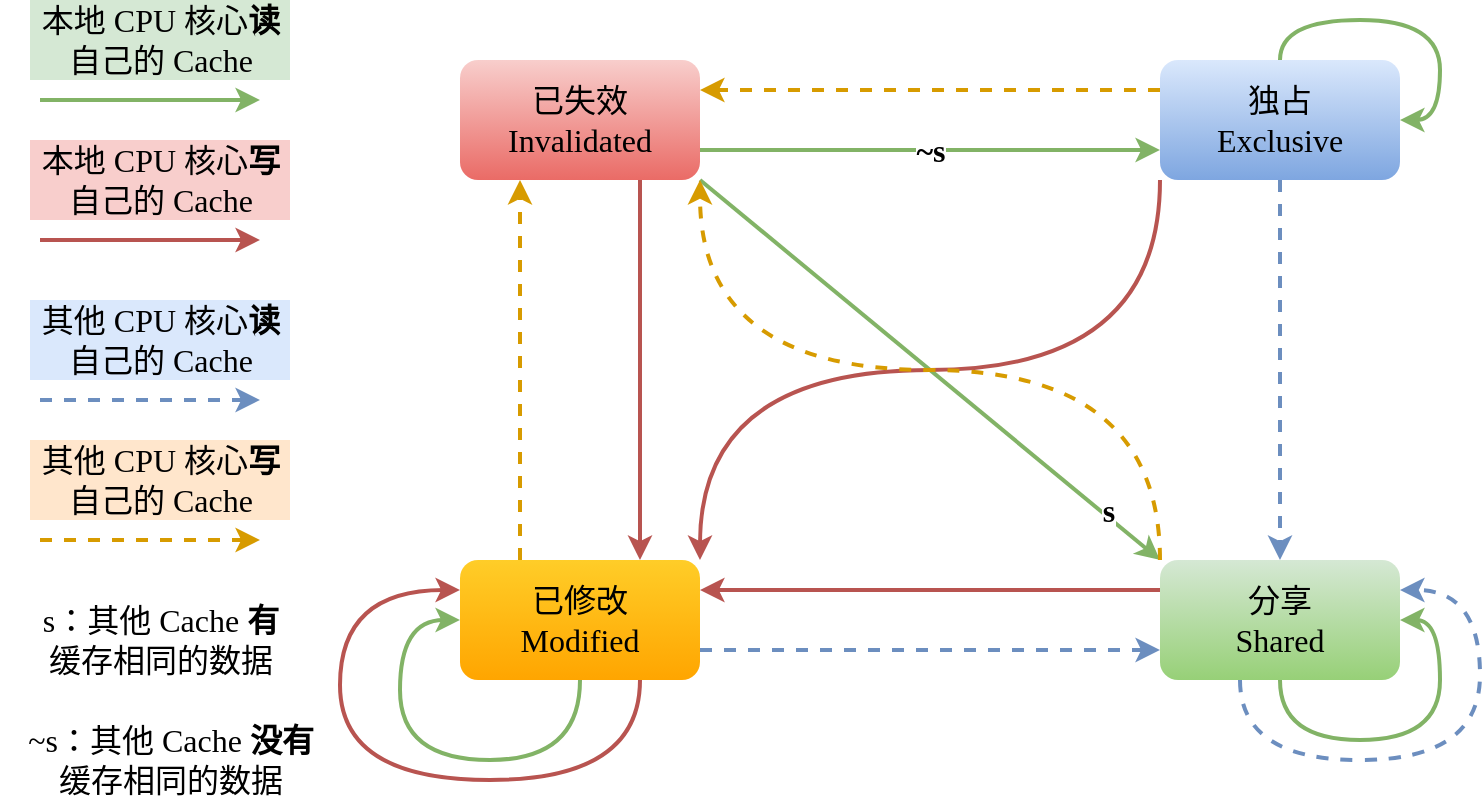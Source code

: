 <mxfile version="13.8.1" type="github">
  <diagram id="xeC4VN8lxXBo7QlCS91z" name="Page-1">
    <mxGraphModel dx="1422" dy="762" grid="1" gridSize="10" guides="1" tooltips="1" connect="1" arrows="1" fold="1" page="1" pageScale="1" pageWidth="827" pageHeight="1169" math="0" shadow="0">
      <root>
        <mxCell id="0" />
        <mxCell id="1" parent="0" />
        <mxCell id="g_4lXFkwzCCTHjvGZ9tn-7" style="edgeStyle=orthogonalEdgeStyle;rounded=0;orthogonalLoop=1;jettySize=auto;html=1;entryX=0.25;entryY=1;entryDx=0;entryDy=0;exitX=0.25;exitY=0;exitDx=0;exitDy=0;fontSize=16;strokeWidth=2;fillColor=#ffe6cc;strokeColor=#d79b00;dashed=1;fontFamily=Comic Sans MS;" edge="1" parent="1" source="g_4lXFkwzCCTHjvGZ9tn-1" target="g_4lXFkwzCCTHjvGZ9tn-2">
          <mxGeometry relative="1" as="geometry" />
        </mxCell>
        <mxCell id="g_4lXFkwzCCTHjvGZ9tn-12" style="edgeStyle=orthogonalEdgeStyle;rounded=0;orthogonalLoop=1;jettySize=auto;html=1;entryX=0;entryY=0.75;entryDx=0;entryDy=0;exitX=1;exitY=0.75;exitDx=0;exitDy=0;fontSize=16;strokeWidth=2;fillColor=#dae8fc;strokeColor=#6c8ebf;dashed=1;fontFamily=Comic Sans MS;" edge="1" parent="1" source="g_4lXFkwzCCTHjvGZ9tn-1" target="g_4lXFkwzCCTHjvGZ9tn-4">
          <mxGeometry relative="1" as="geometry" />
        </mxCell>
        <mxCell id="g_4lXFkwzCCTHjvGZ9tn-1" value="已修改&lt;br style=&quot;font-size: 16px;&quot;&gt;Modified" style="rounded=1;whiteSpace=wrap;html=1;fontSize=16;strokeWidth=2;fillColor=#ffcd28;gradientColor=#ffa500;strokeColor=none;fontFamily=Comic Sans MS;" vertex="1" parent="1">
          <mxGeometry x="340" y="380" width="120" height="60" as="geometry" />
        </mxCell>
        <mxCell id="g_4lXFkwzCCTHjvGZ9tn-6" style="edgeStyle=orthogonalEdgeStyle;rounded=0;orthogonalLoop=1;jettySize=auto;html=1;entryX=0.75;entryY=0;entryDx=0;entryDy=0;exitX=0.75;exitY=1;exitDx=0;exitDy=0;fontSize=16;strokeWidth=2;fillColor=#f8cecc;strokeColor=#b85450;fontFamily=Comic Sans MS;" edge="1" parent="1" source="g_4lXFkwzCCTHjvGZ9tn-2" target="g_4lXFkwzCCTHjvGZ9tn-1">
          <mxGeometry relative="1" as="geometry" />
        </mxCell>
        <mxCell id="g_4lXFkwzCCTHjvGZ9tn-8" value="~s" style="edgeStyle=orthogonalEdgeStyle;rounded=0;orthogonalLoop=1;jettySize=auto;html=1;entryX=0;entryY=0.75;entryDx=0;entryDy=0;exitX=1;exitY=0.75;exitDx=0;exitDy=0;fontSize=16;strokeWidth=2;fillColor=#d5e8d4;strokeColor=#82b366;fontStyle=1;fontFamily=Comic Sans MS;" edge="1" parent="1" source="g_4lXFkwzCCTHjvGZ9tn-2" target="g_4lXFkwzCCTHjvGZ9tn-3">
          <mxGeometry relative="1" as="geometry" />
        </mxCell>
        <mxCell id="g_4lXFkwzCCTHjvGZ9tn-23" value="s" style="rounded=0;orthogonalLoop=1;jettySize=auto;html=1;entryX=0;entryY=0;entryDx=0;entryDy=0;exitX=1;exitY=1;exitDx=0;exitDy=0;fontSize=16;strokeWidth=2;fillColor=#d5e8d4;strokeColor=#82b366;fontStyle=1;fontFamily=Comic Sans MS;" edge="1" parent="1" source="g_4lXFkwzCCTHjvGZ9tn-2" target="g_4lXFkwzCCTHjvGZ9tn-4">
          <mxGeometry x="0.76" y="3" relative="1" as="geometry">
            <mxPoint as="offset" />
          </mxGeometry>
        </mxCell>
        <mxCell id="g_4lXFkwzCCTHjvGZ9tn-2" value="已失效&lt;br style=&quot;font-size: 16px;&quot;&gt;Invalidated" style="rounded=1;whiteSpace=wrap;html=1;fontSize=16;strokeWidth=2;fillColor=#f8cecc;gradientColor=#ea6b66;strokeColor=none;fontFamily=Comic Sans MS;" vertex="1" parent="1">
          <mxGeometry x="340" y="130" width="120" height="60" as="geometry" />
        </mxCell>
        <mxCell id="g_4lXFkwzCCTHjvGZ9tn-9" style="edgeStyle=orthogonalEdgeStyle;rounded=0;orthogonalLoop=1;jettySize=auto;html=1;entryX=1;entryY=0.25;entryDx=0;entryDy=0;exitX=0;exitY=0.25;exitDx=0;exitDy=0;fontSize=16;strokeWidth=2;fillColor=#ffe6cc;strokeColor=#d79b00;dashed=1;fontFamily=Comic Sans MS;" edge="1" parent="1" source="g_4lXFkwzCCTHjvGZ9tn-3" target="g_4lXFkwzCCTHjvGZ9tn-2">
          <mxGeometry relative="1" as="geometry" />
        </mxCell>
        <mxCell id="g_4lXFkwzCCTHjvGZ9tn-10" style="edgeStyle=orthogonalEdgeStyle;rounded=0;orthogonalLoop=1;jettySize=auto;html=1;fontSize=16;strokeWidth=2;fillColor=#dae8fc;strokeColor=#6c8ebf;dashed=1;fontFamily=Comic Sans MS;" edge="1" parent="1" source="g_4lXFkwzCCTHjvGZ9tn-3" target="g_4lXFkwzCCTHjvGZ9tn-4">
          <mxGeometry relative="1" as="geometry" />
        </mxCell>
        <mxCell id="g_4lXFkwzCCTHjvGZ9tn-27" style="edgeStyle=orthogonalEdgeStyle;curved=1;rounded=0;orthogonalLoop=1;jettySize=auto;html=1;entryX=1;entryY=0;entryDx=0;entryDy=0;exitX=0;exitY=1;exitDx=0;exitDy=0;fontSize=16;strokeWidth=2;fillColor=#f8cecc;strokeColor=#b85450;fontFamily=Comic Sans MS;" edge="1" parent="1" source="g_4lXFkwzCCTHjvGZ9tn-3" target="g_4lXFkwzCCTHjvGZ9tn-1">
          <mxGeometry relative="1" as="geometry" />
        </mxCell>
        <mxCell id="g_4lXFkwzCCTHjvGZ9tn-3" value="独占&lt;br style=&quot;font-size: 16px;&quot;&gt;Exclusive" style="rounded=1;whiteSpace=wrap;html=1;fontSize=16;strokeWidth=2;fillColor=#dae8fc;gradientColor=#7ea6e0;strokeColor=none;fontFamily=Comic Sans MS;" vertex="1" parent="1">
          <mxGeometry x="690" y="130" width="120" height="60" as="geometry" />
        </mxCell>
        <mxCell id="g_4lXFkwzCCTHjvGZ9tn-11" style="edgeStyle=orthogonalEdgeStyle;rounded=0;orthogonalLoop=1;jettySize=auto;html=1;entryX=1;entryY=0.25;entryDx=0;entryDy=0;exitX=0;exitY=0.25;exitDx=0;exitDy=0;fontSize=16;strokeWidth=2;fillColor=#f8cecc;strokeColor=#b85450;fontFamily=Comic Sans MS;" edge="1" parent="1" source="g_4lXFkwzCCTHjvGZ9tn-4" target="g_4lXFkwzCCTHjvGZ9tn-1">
          <mxGeometry relative="1" as="geometry" />
        </mxCell>
        <mxCell id="g_4lXFkwzCCTHjvGZ9tn-26" style="edgeStyle=orthogonalEdgeStyle;curved=1;rounded=0;orthogonalLoop=1;jettySize=auto;html=1;entryX=1;entryY=1;entryDx=0;entryDy=0;exitX=0;exitY=0;exitDx=0;exitDy=0;fontSize=16;strokeWidth=2;fillColor=#ffe6cc;strokeColor=#d79b00;dashed=1;fontFamily=Comic Sans MS;" edge="1" parent="1" source="g_4lXFkwzCCTHjvGZ9tn-4" target="g_4lXFkwzCCTHjvGZ9tn-2">
          <mxGeometry relative="1" as="geometry" />
        </mxCell>
        <mxCell id="g_4lXFkwzCCTHjvGZ9tn-4" value="分享&lt;br style=&quot;font-size: 16px;&quot;&gt;Shared" style="rounded=1;whiteSpace=wrap;html=1;fontSize=16;strokeWidth=2;fillColor=#d5e8d4;gradientColor=#97d077;strokeColor=none;fontFamily=Comic Sans MS;" vertex="1" parent="1">
          <mxGeometry x="690" y="380" width="120" height="60" as="geometry" />
        </mxCell>
        <mxCell id="g_4lXFkwzCCTHjvGZ9tn-16" style="edgeStyle=orthogonalEdgeStyle;curved=1;rounded=0;orthogonalLoop=1;jettySize=auto;html=1;entryX=1;entryY=0.5;entryDx=0;entryDy=0;fontSize=16;strokeWidth=2;fillColor=#d5e8d4;strokeColor=#82b366;fontFamily=Comic Sans MS;" edge="1" parent="1" source="g_4lXFkwzCCTHjvGZ9tn-3" target="g_4lXFkwzCCTHjvGZ9tn-3">
          <mxGeometry relative="1" as="geometry" />
        </mxCell>
        <mxCell id="g_4lXFkwzCCTHjvGZ9tn-18" style="edgeStyle=orthogonalEdgeStyle;curved=1;rounded=0;orthogonalLoop=1;jettySize=auto;html=1;entryX=0;entryY=0.5;entryDx=0;entryDy=0;exitX=0.5;exitY=1;exitDx=0;exitDy=0;fontSize=16;strokeWidth=2;fillColor=#d5e8d4;strokeColor=#82b366;fontFamily=Comic Sans MS;" edge="1" parent="1" source="g_4lXFkwzCCTHjvGZ9tn-1" target="g_4lXFkwzCCTHjvGZ9tn-1">
          <mxGeometry relative="1" as="geometry">
            <Array as="points">
              <mxPoint x="400" y="480" />
              <mxPoint x="310" y="480" />
              <mxPoint x="310" y="410" />
            </Array>
          </mxGeometry>
        </mxCell>
        <mxCell id="g_4lXFkwzCCTHjvGZ9tn-19" style="edgeStyle=orthogonalEdgeStyle;curved=1;rounded=0;orthogonalLoop=1;jettySize=auto;html=1;entryX=0;entryY=0.25;entryDx=0;entryDy=0;exitX=0.75;exitY=1;exitDx=0;exitDy=0;fontSize=16;strokeWidth=2;fillColor=#f8cecc;strokeColor=#b85450;fontFamily=Comic Sans MS;" edge="1" parent="1" source="g_4lXFkwzCCTHjvGZ9tn-1" target="g_4lXFkwzCCTHjvGZ9tn-1">
          <mxGeometry relative="1" as="geometry">
            <Array as="points">
              <mxPoint x="430" y="490" />
              <mxPoint x="280" y="490" />
              <mxPoint x="280" y="395" />
            </Array>
          </mxGeometry>
        </mxCell>
        <mxCell id="g_4lXFkwzCCTHjvGZ9tn-21" style="edgeStyle=orthogonalEdgeStyle;curved=1;rounded=0;orthogonalLoop=1;jettySize=auto;html=1;entryX=1;entryY=0.5;entryDx=0;entryDy=0;exitX=0.5;exitY=1;exitDx=0;exitDy=0;fontSize=16;strokeWidth=2;fillColor=#d5e8d4;strokeColor=#82b366;fontFamily=Comic Sans MS;" edge="1" parent="1" source="g_4lXFkwzCCTHjvGZ9tn-4" target="g_4lXFkwzCCTHjvGZ9tn-4">
          <mxGeometry relative="1" as="geometry">
            <mxPoint x="750" y="450" as="sourcePoint" />
            <Array as="points">
              <mxPoint x="750" y="470" />
              <mxPoint x="830" y="470" />
              <mxPoint x="830" y="410" />
            </Array>
          </mxGeometry>
        </mxCell>
        <mxCell id="g_4lXFkwzCCTHjvGZ9tn-22" style="edgeStyle=orthogonalEdgeStyle;curved=1;rounded=0;orthogonalLoop=1;jettySize=auto;html=1;entryX=1;entryY=0.25;entryDx=0;entryDy=0;exitX=0.5;exitY=1;exitDx=0;exitDy=0;fontSize=16;strokeWidth=2;fillColor=#dae8fc;strokeColor=#6c8ebf;dashed=1;fontFamily=Comic Sans MS;" edge="1" parent="1" target="g_4lXFkwzCCTHjvGZ9tn-4">
          <mxGeometry relative="1" as="geometry">
            <mxPoint x="730" y="440" as="sourcePoint" />
            <mxPoint x="790" y="410" as="targetPoint" />
            <Array as="points">
              <mxPoint x="730" y="480" />
              <mxPoint x="850" y="480" />
              <mxPoint x="850" y="395" />
            </Array>
          </mxGeometry>
        </mxCell>
        <mxCell id="g_4lXFkwzCCTHjvGZ9tn-29" value="" style="endArrow=classic;html=1;strokeWidth=2;fontSize=16;fillColor=#d5e8d4;strokeColor=#82b366;fontFamily=Comic Sans MS;" edge="1" parent="1">
          <mxGeometry width="50" height="50" relative="1" as="geometry">
            <mxPoint x="130" y="150" as="sourcePoint" />
            <mxPoint x="240" y="150" as="targetPoint" />
          </mxGeometry>
        </mxCell>
        <mxCell id="g_4lXFkwzCCTHjvGZ9tn-30" value="本地 CPU 核心&lt;b&gt;读&lt;br&gt;&lt;/b&gt;自己的 Cache" style="text;html=1;align=center;verticalAlign=middle;resizable=0;points=[];autosize=1;fontSize=16;fontFamily=Comic Sans MS;fillColor=#d5e8d4;" vertex="1" parent="1">
          <mxGeometry x="125" y="100" width="130" height="40" as="geometry" />
        </mxCell>
        <mxCell id="g_4lXFkwzCCTHjvGZ9tn-31" value="" style="endArrow=classic;html=1;strokeWidth=2;fontSize=16;fillColor=#f8cecc;strokeColor=#b85450;fontFamily=Comic Sans MS;" edge="1" parent="1">
          <mxGeometry width="50" height="50" relative="1" as="geometry">
            <mxPoint x="130" y="220" as="sourcePoint" />
            <mxPoint x="240" y="220" as="targetPoint" />
          </mxGeometry>
        </mxCell>
        <mxCell id="g_4lXFkwzCCTHjvGZ9tn-32" value="本地 CPU 核心&lt;b&gt;写&lt;/b&gt;&lt;br&gt;自己的 Cache" style="text;html=1;align=center;verticalAlign=middle;resizable=0;points=[];autosize=1;fontSize=16;fontFamily=Comic Sans MS;fillColor=#f8cecc;" vertex="1" parent="1">
          <mxGeometry x="125" y="170" width="130" height="40" as="geometry" />
        </mxCell>
        <mxCell id="g_4lXFkwzCCTHjvGZ9tn-33" value="" style="endArrow=classic;html=1;strokeWidth=2;fontSize=16;fillColor=#dae8fc;strokeColor=#6c8ebf;dashed=1;fontFamily=Comic Sans MS;" edge="1" parent="1">
          <mxGeometry width="50" height="50" relative="1" as="geometry">
            <mxPoint x="130" y="300" as="sourcePoint" />
            <mxPoint x="240" y="300" as="targetPoint" />
          </mxGeometry>
        </mxCell>
        <mxCell id="g_4lXFkwzCCTHjvGZ9tn-34" value="其他 CPU 核心&lt;b&gt;读&lt;br&gt;&lt;/b&gt;自己的 Cache&lt;b&gt;&lt;br&gt;&lt;/b&gt;" style="text;html=1;align=center;verticalAlign=middle;resizable=0;points=[];autosize=1;fontSize=16;fontFamily=Comic Sans MS;fillColor=#dae8fc;" vertex="1" parent="1">
          <mxGeometry x="125" y="250" width="130" height="40" as="geometry" />
        </mxCell>
        <mxCell id="g_4lXFkwzCCTHjvGZ9tn-35" value="" style="endArrow=classic;html=1;strokeWidth=2;fontSize=16;fillColor=#ffe6cc;strokeColor=#d79b00;dashed=1;fontFamily=Comic Sans MS;" edge="1" parent="1">
          <mxGeometry width="50" height="50" relative="1" as="geometry">
            <mxPoint x="130" y="370" as="sourcePoint" />
            <mxPoint x="240" y="370" as="targetPoint" />
          </mxGeometry>
        </mxCell>
        <mxCell id="g_4lXFkwzCCTHjvGZ9tn-36" value="其他 CPU 核心&lt;b&gt;写&lt;br&gt;&lt;/b&gt;自己的 Cache&lt;b&gt;&lt;br&gt;&lt;/b&gt;" style="text;html=1;align=center;verticalAlign=middle;resizable=0;points=[];autosize=1;fontSize=16;fontFamily=Comic Sans MS;fillColor=#ffe6cc;" vertex="1" parent="1">
          <mxGeometry x="125" y="320" width="130" height="40" as="geometry" />
        </mxCell>
        <mxCell id="g_4lXFkwzCCTHjvGZ9tn-37" value="s：其他 Cache &lt;b&gt;有&lt;/b&gt;&lt;br&gt;缓存相同的数据" style="text;html=1;align=center;verticalAlign=middle;resizable=0;points=[];autosize=1;fontSize=16;fontFamily=Comic Sans MS;" vertex="1" parent="1">
          <mxGeometry x="120" y="400" width="140" height="40" as="geometry" />
        </mxCell>
        <mxCell id="g_4lXFkwzCCTHjvGZ9tn-38" value="~s：其他 Cache &lt;b&gt;没有&lt;/b&gt;&lt;br&gt;缓存相同的数据" style="text;html=1;align=center;verticalAlign=middle;resizable=0;points=[];autosize=1;fontSize=16;fontFamily=Comic Sans MS;" vertex="1" parent="1">
          <mxGeometry x="110" y="460" width="170" height="40" as="geometry" />
        </mxCell>
      </root>
    </mxGraphModel>
  </diagram>
</mxfile>
